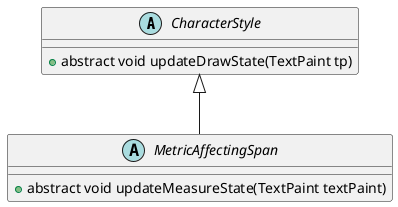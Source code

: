 @startuml

abstract class CharacterStyle {
    +abstract void updateDrawState(TextPaint tp)
}

abstract class MetricAffectingSpan{
    +abstract void updateMeasureState(TextPaint textPaint)
}

CharacterStyle <|-- MetricAffectingSpan


@enduml